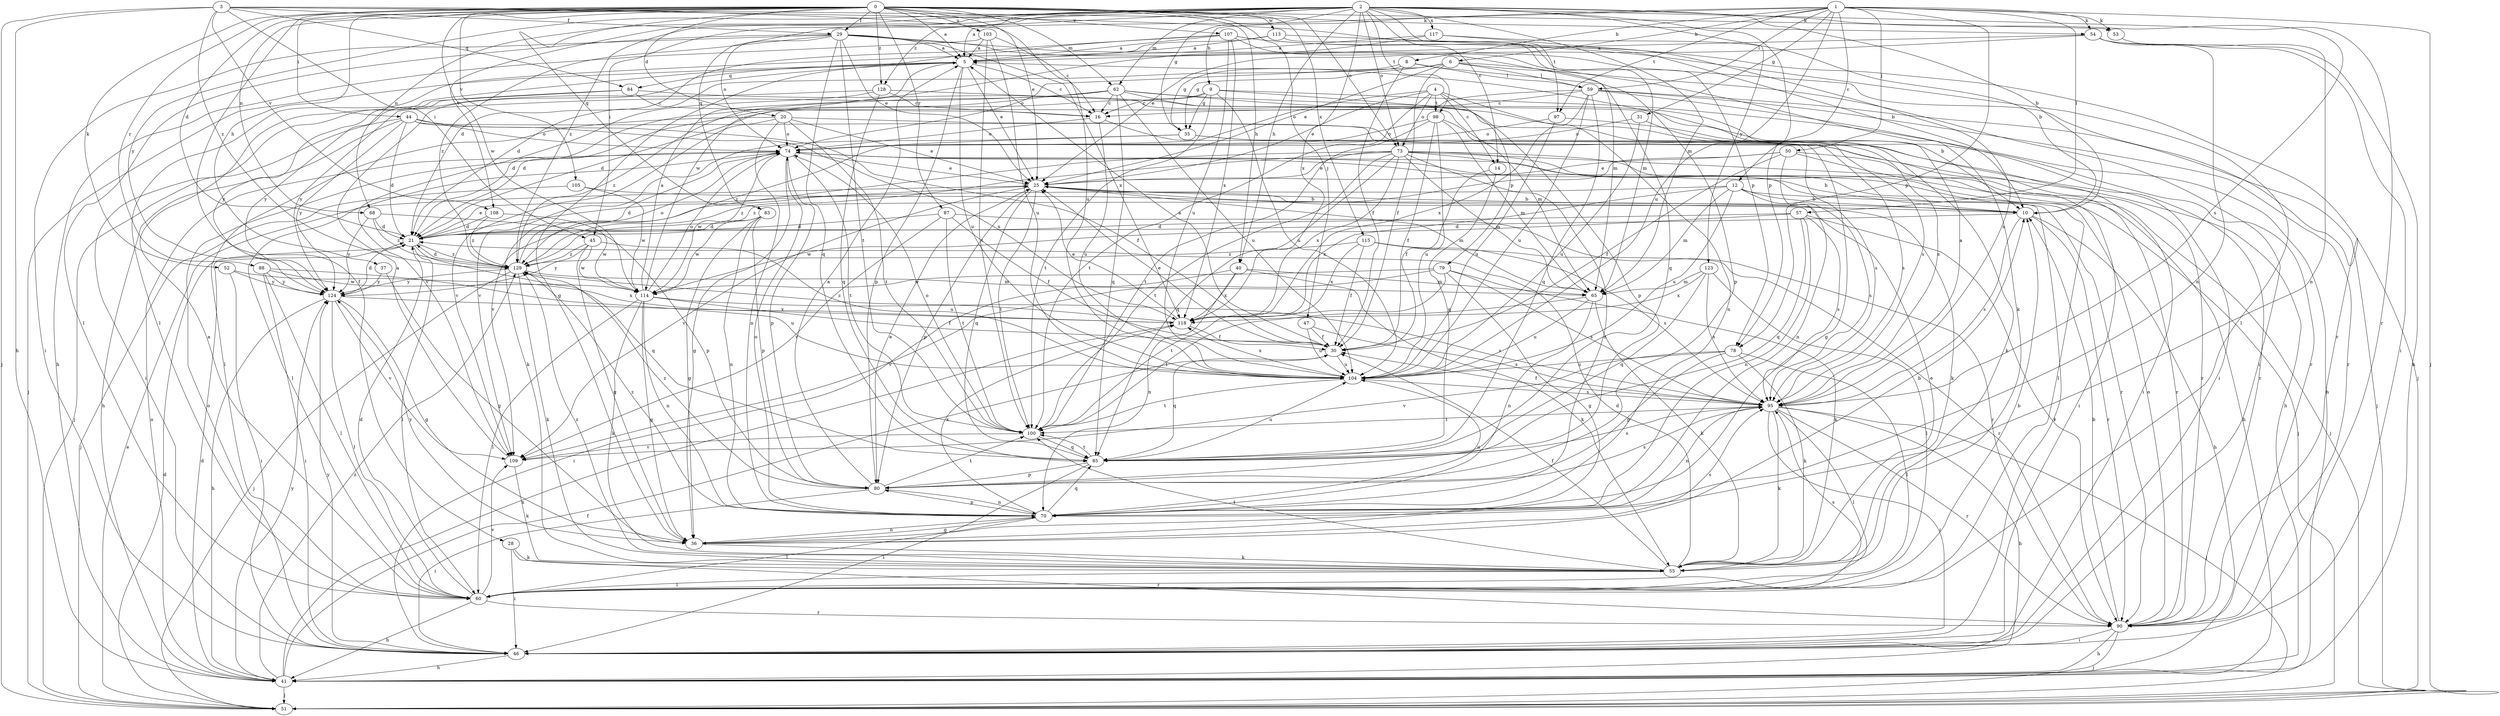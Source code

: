 strict digraph  {
0;
1;
2;
3;
4;
5;
6;
8;
9;
10;
12;
14;
16;
20;
21;
25;
28;
29;
30;
31;
35;
36;
37;
40;
41;
44;
45;
46;
47;
50;
51;
52;
53;
54;
55;
57;
59;
60;
62;
65;
68;
70;
73;
74;
78;
79;
80;
83;
84;
85;
87;
88;
90;
95;
97;
98;
100;
103;
104;
105;
107;
108;
109;
113;
114;
115;
117;
118;
123;
124;
128;
129;
0 -> 5  [label=a];
0 -> 20  [label=d];
0 -> 21  [label=d];
0 -> 25  [label=e];
0 -> 28  [label=f];
0 -> 29  [label=f];
0 -> 37  [label=h];
0 -> 40  [label=h];
0 -> 44  [label=i];
0 -> 47  [label=j];
0 -> 52  [label=k];
0 -> 53  [label=k];
0 -> 62  [label=m];
0 -> 68  [label=n];
0 -> 73  [label=o];
0 -> 83  [label=q];
0 -> 87  [label=r];
0 -> 88  [label=r];
0 -> 103  [label=u];
0 -> 105  [label=v];
0 -> 107  [label=v];
0 -> 113  [label=w];
0 -> 114  [label=w];
0 -> 115  [label=x];
0 -> 128  [label=z];
1 -> 5  [label=a];
1 -> 6  [label=b];
1 -> 8  [label=b];
1 -> 9  [label=b];
1 -> 12  [label=c];
1 -> 31  [label=g];
1 -> 50  [label=j];
1 -> 51  [label=j];
1 -> 53  [label=k];
1 -> 54  [label=k];
1 -> 57  [label=l];
1 -> 59  [label=l];
1 -> 78  [label=p];
1 -> 97  [label=t];
1 -> 104  [label=u];
2 -> 10  [label=b];
2 -> 14  [label=c];
2 -> 35  [label=g];
2 -> 40  [label=h];
2 -> 45  [label=i];
2 -> 62  [label=m];
2 -> 65  [label=m];
2 -> 68  [label=n];
2 -> 73  [label=o];
2 -> 78  [label=p];
2 -> 83  [label=q];
2 -> 90  [label=r];
2 -> 95  [label=s];
2 -> 97  [label=t];
2 -> 98  [label=t];
2 -> 108  [label=v];
2 -> 117  [label=x];
2 -> 118  [label=x];
2 -> 123  [label=y];
2 -> 124  [label=y];
2 -> 128  [label=z];
2 -> 129  [label=z];
3 -> 29  [label=f];
3 -> 41  [label=h];
3 -> 45  [label=i];
3 -> 51  [label=j];
3 -> 54  [label=k];
3 -> 78  [label=p];
3 -> 84  [label=q];
3 -> 104  [label=u];
3 -> 108  [label=v];
3 -> 129  [label=z];
4 -> 14  [label=c];
4 -> 25  [label=e];
4 -> 70  [label=n];
4 -> 73  [label=o];
4 -> 74  [label=o];
4 -> 79  [label=p];
4 -> 98  [label=t];
4 -> 100  [label=t];
5 -> 16  [label=c];
5 -> 25  [label=e];
5 -> 51  [label=j];
5 -> 80  [label=p];
5 -> 84  [label=q];
5 -> 104  [label=u];
6 -> 25  [label=e];
6 -> 30  [label=f];
6 -> 35  [label=g];
6 -> 46  [label=i];
6 -> 59  [label=l];
6 -> 74  [label=o];
6 -> 85  [label=q];
8 -> 21  [label=d];
8 -> 30  [label=f];
8 -> 35  [label=g];
8 -> 59  [label=l];
8 -> 80  [label=p];
9 -> 16  [label=c];
9 -> 21  [label=d];
9 -> 35  [label=g];
9 -> 41  [label=h];
9 -> 80  [label=p];
9 -> 100  [label=t];
9 -> 104  [label=u];
10 -> 21  [label=d];
10 -> 41  [label=h];
10 -> 90  [label=r];
10 -> 95  [label=s];
12 -> 10  [label=b];
12 -> 21  [label=d];
12 -> 46  [label=i];
12 -> 65  [label=m];
12 -> 95  [label=s];
12 -> 104  [label=u];
12 -> 118  [label=x];
14 -> 30  [label=f];
14 -> 85  [label=q];
16 -> 74  [label=o];
16 -> 95  [label=s];
16 -> 104  [label=u];
20 -> 25  [label=e];
20 -> 60  [label=l];
20 -> 70  [label=n];
20 -> 74  [label=o];
20 -> 90  [label=r];
20 -> 100  [label=t];
20 -> 109  [label=v];
21 -> 25  [label=e];
21 -> 60  [label=l];
21 -> 85  [label=q];
21 -> 129  [label=z];
25 -> 10  [label=b];
25 -> 55  [label=k];
25 -> 65  [label=m];
25 -> 80  [label=p];
25 -> 85  [label=q];
25 -> 100  [label=t];
25 -> 109  [label=v];
28 -> 46  [label=i];
28 -> 55  [label=k];
28 -> 90  [label=r];
29 -> 5  [label=a];
29 -> 25  [label=e];
29 -> 46  [label=i];
29 -> 60  [label=l];
29 -> 65  [label=m];
29 -> 74  [label=o];
29 -> 85  [label=q];
29 -> 90  [label=r];
29 -> 100  [label=t];
29 -> 118  [label=x];
29 -> 129  [label=z];
30 -> 5  [label=a];
30 -> 25  [label=e];
30 -> 85  [label=q];
30 -> 104  [label=u];
31 -> 55  [label=k];
31 -> 74  [label=o];
31 -> 104  [label=u];
35 -> 36  [label=g];
35 -> 41  [label=h];
35 -> 109  [label=v];
35 -> 129  [label=z];
36 -> 10  [label=b];
36 -> 55  [label=k];
36 -> 70  [label=n];
36 -> 95  [label=s];
36 -> 124  [label=y];
37 -> 36  [label=g];
37 -> 124  [label=y];
40 -> 46  [label=i];
40 -> 55  [label=k];
40 -> 65  [label=m];
40 -> 70  [label=n];
40 -> 118  [label=x];
41 -> 21  [label=d];
41 -> 30  [label=f];
41 -> 51  [label=j];
41 -> 74  [label=o];
41 -> 118  [label=x];
41 -> 124  [label=y];
41 -> 129  [label=z];
44 -> 21  [label=d];
44 -> 30  [label=f];
44 -> 41  [label=h];
44 -> 51  [label=j];
44 -> 74  [label=o];
44 -> 90  [label=r];
44 -> 118  [label=x];
44 -> 124  [label=y];
45 -> 36  [label=g];
45 -> 104  [label=u];
45 -> 114  [label=w];
45 -> 124  [label=y];
45 -> 129  [label=z];
46 -> 41  [label=h];
46 -> 74  [label=o];
46 -> 124  [label=y];
47 -> 30  [label=f];
47 -> 95  [label=s];
47 -> 104  [label=u];
50 -> 25  [label=e];
50 -> 30  [label=f];
50 -> 46  [label=i];
50 -> 70  [label=n];
50 -> 90  [label=r];
50 -> 129  [label=z];
51 -> 21  [label=d];
51 -> 25  [label=e];
52 -> 46  [label=i];
52 -> 118  [label=x];
52 -> 124  [label=y];
53 -> 70  [label=n];
54 -> 5  [label=a];
54 -> 25  [label=e];
54 -> 41  [label=h];
54 -> 46  [label=i];
54 -> 70  [label=n];
55 -> 21  [label=d];
55 -> 25  [label=e];
55 -> 30  [label=f];
55 -> 60  [label=l];
55 -> 100  [label=t];
55 -> 129  [label=z];
57 -> 21  [label=d];
57 -> 70  [label=n];
57 -> 85  [label=q];
57 -> 90  [label=r];
57 -> 95  [label=s];
57 -> 114  [label=w];
59 -> 16  [label=c];
59 -> 21  [label=d];
59 -> 46  [label=i];
59 -> 51  [label=j];
59 -> 85  [label=q];
59 -> 90  [label=r];
59 -> 104  [label=u];
59 -> 118  [label=x];
60 -> 5  [label=a];
60 -> 10  [label=b];
60 -> 21  [label=d];
60 -> 41  [label=h];
60 -> 90  [label=r];
60 -> 95  [label=s];
60 -> 109  [label=v];
62 -> 16  [label=c];
62 -> 21  [label=d];
62 -> 65  [label=m];
62 -> 85  [label=q];
62 -> 90  [label=r];
62 -> 95  [label=s];
62 -> 104  [label=u];
62 -> 124  [label=y];
62 -> 129  [label=z];
65 -> 55  [label=k];
65 -> 70  [label=n];
65 -> 100  [label=t];
65 -> 104  [label=u];
68 -> 21  [label=d];
68 -> 80  [label=p];
68 -> 124  [label=y];
68 -> 129  [label=z];
70 -> 36  [label=g];
70 -> 60  [label=l];
70 -> 74  [label=o];
70 -> 80  [label=p];
70 -> 85  [label=q];
70 -> 104  [label=u];
70 -> 118  [label=x];
70 -> 129  [label=z];
73 -> 10  [label=b];
73 -> 25  [label=e];
73 -> 41  [label=h];
73 -> 51  [label=j];
73 -> 60  [label=l];
73 -> 65  [label=m];
73 -> 70  [label=n];
73 -> 85  [label=q];
73 -> 100  [label=t];
73 -> 109  [label=v];
73 -> 118  [label=x];
73 -> 129  [label=z];
74 -> 25  [label=e];
74 -> 36  [label=g];
74 -> 51  [label=j];
74 -> 55  [label=k];
74 -> 60  [label=l];
74 -> 80  [label=p];
74 -> 90  [label=r];
74 -> 100  [label=t];
74 -> 114  [label=w];
78 -> 55  [label=k];
78 -> 60  [label=l];
78 -> 80  [label=p];
78 -> 104  [label=u];
78 -> 109  [label=v];
79 -> 36  [label=g];
79 -> 55  [label=k];
79 -> 95  [label=s];
79 -> 100  [label=t];
79 -> 109  [label=v];
79 -> 114  [label=w];
80 -> 5  [label=a];
80 -> 25  [label=e];
80 -> 46  [label=i];
80 -> 70  [label=n];
80 -> 95  [label=s];
80 -> 100  [label=t];
80 -> 129  [label=z];
83 -> 21  [label=d];
83 -> 36  [label=g];
83 -> 70  [label=n];
83 -> 80  [label=p];
83 -> 114  [label=w];
84 -> 10  [label=b];
84 -> 16  [label=c];
84 -> 46  [label=i];
84 -> 124  [label=y];
85 -> 46  [label=i];
85 -> 80  [label=p];
85 -> 95  [label=s];
85 -> 100  [label=t];
85 -> 104  [label=u];
87 -> 21  [label=d];
87 -> 30  [label=f];
87 -> 90  [label=r];
87 -> 100  [label=t];
87 -> 109  [label=v];
88 -> 46  [label=i];
88 -> 60  [label=l];
88 -> 104  [label=u];
88 -> 114  [label=w];
88 -> 124  [label=y];
90 -> 10  [label=b];
90 -> 41  [label=h];
90 -> 46  [label=i];
90 -> 51  [label=j];
90 -> 74  [label=o];
95 -> 5  [label=a];
95 -> 30  [label=f];
95 -> 41  [label=h];
95 -> 46  [label=i];
95 -> 51  [label=j];
95 -> 55  [label=k];
95 -> 60  [label=l];
95 -> 70  [label=n];
95 -> 90  [label=r];
95 -> 100  [label=t];
97 -> 46  [label=i];
97 -> 74  [label=o];
97 -> 104  [label=u];
98 -> 30  [label=f];
98 -> 65  [label=m];
98 -> 74  [label=o];
98 -> 95  [label=s];
98 -> 100  [label=t];
98 -> 104  [label=u];
100 -> 74  [label=o];
100 -> 85  [label=q];
100 -> 109  [label=v];
103 -> 5  [label=a];
103 -> 16  [label=c];
103 -> 41  [label=h];
103 -> 100  [label=t];
103 -> 104  [label=u];
104 -> 95  [label=s];
104 -> 100  [label=t];
104 -> 118  [label=x];
105 -> 10  [label=b];
105 -> 51  [label=j];
105 -> 114  [label=w];
107 -> 5  [label=a];
107 -> 21  [label=d];
107 -> 36  [label=g];
107 -> 51  [label=j];
107 -> 55  [label=k];
107 -> 60  [label=l];
107 -> 104  [label=u];
107 -> 118  [label=x];
108 -> 21  [label=d];
108 -> 114  [label=w];
108 -> 129  [label=z];
109 -> 5  [label=a];
109 -> 55  [label=k];
113 -> 5  [label=a];
113 -> 10  [label=b];
113 -> 60  [label=l];
113 -> 65  [label=m];
114 -> 5  [label=a];
114 -> 30  [label=f];
114 -> 36  [label=g];
114 -> 55  [label=k];
114 -> 60  [label=l];
114 -> 70  [label=n];
114 -> 74  [label=o];
114 -> 95  [label=s];
115 -> 30  [label=f];
115 -> 90  [label=r];
115 -> 95  [label=s];
115 -> 118  [label=x];
115 -> 129  [label=z];
117 -> 5  [label=a];
117 -> 10  [label=b];
117 -> 95  [label=s];
117 -> 114  [label=w];
118 -> 25  [label=e];
118 -> 30  [label=f];
118 -> 129  [label=z];
123 -> 60  [label=l];
123 -> 65  [label=m];
123 -> 85  [label=q];
123 -> 95  [label=s];
123 -> 118  [label=x];
124 -> 21  [label=d];
124 -> 36  [label=g];
124 -> 41  [label=h];
124 -> 60  [label=l];
124 -> 109  [label=v];
124 -> 118  [label=x];
128 -> 16  [label=c];
128 -> 85  [label=q];
128 -> 95  [label=s];
128 -> 109  [label=v];
128 -> 124  [label=y];
129 -> 21  [label=d];
129 -> 51  [label=j];
129 -> 55  [label=k];
129 -> 65  [label=m];
129 -> 74  [label=o];
129 -> 124  [label=y];
}
